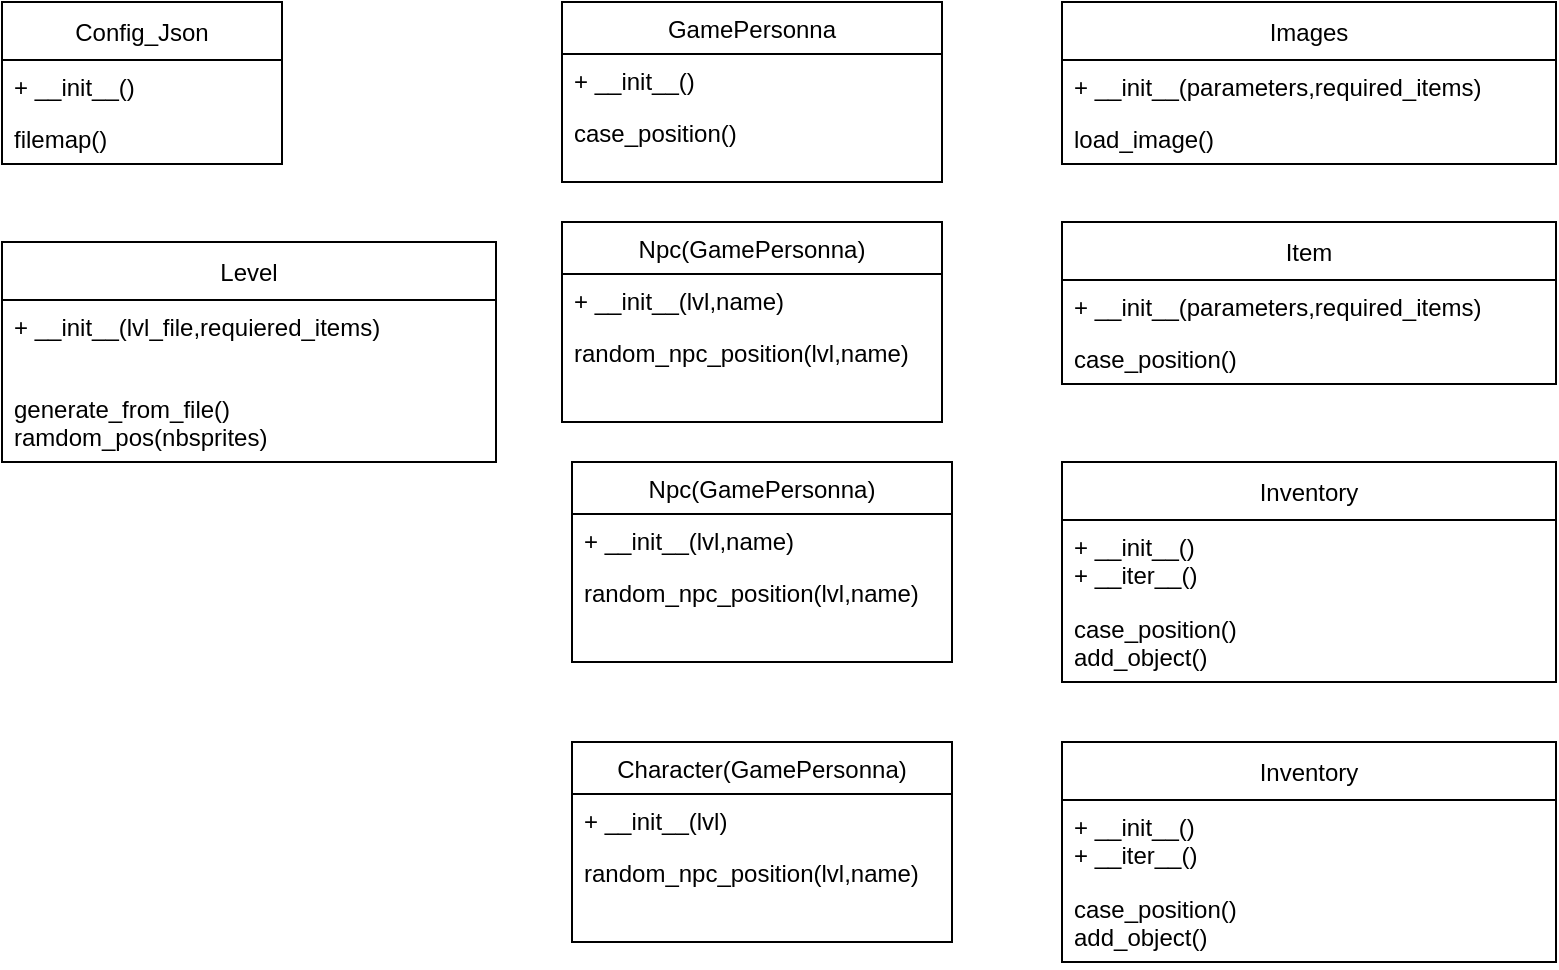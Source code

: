 <mxfile version="12.1.8" type="device" pages="1"><diagram id="zlSpE4YDAvh6eVFRwXmW" name="Page-1"><mxGraphModel dx="1082" dy="546" grid="1" gridSize="10" guides="1" tooltips="1" connect="1" arrows="1" fold="1" page="1" pageScale="1" pageWidth="827" pageHeight="1169" math="0" shadow="0"><root><mxCell id="0"/><mxCell id="1" parent="0"/><mxCell id="Chqqd0vApDXuc1FLXtyL-7" value="Config_Json" style="swimlane;fontStyle=0;childLayout=stackLayout;horizontal=1;startSize=29;fillColor=none;horizontalStack=0;resizeParent=1;resizeParentMax=0;resizeLast=0;collapsible=1;marginBottom=0;" vertex="1" parent="1"><mxGeometry x="20" y="40" width="140" height="81" as="geometry"/></mxCell><mxCell id="Chqqd0vApDXuc1FLXtyL-8" value="+ __init__()" style="text;strokeColor=none;fillColor=none;align=left;verticalAlign=top;spacingLeft=4;spacingRight=4;overflow=hidden;rotatable=0;points=[[0,0.5],[1,0.5]];portConstraint=eastwest;" vertex="1" parent="Chqqd0vApDXuc1FLXtyL-7"><mxGeometry y="29" width="140" height="26" as="geometry"/></mxCell><mxCell id="Chqqd0vApDXuc1FLXtyL-9" value="filemap()" style="text;strokeColor=none;fillColor=none;align=left;verticalAlign=top;spacingLeft=4;spacingRight=4;overflow=hidden;rotatable=0;points=[[0,0.5],[1,0.5]];portConstraint=eastwest;" vertex="1" parent="Chqqd0vApDXuc1FLXtyL-7"><mxGeometry y="55" width="140" height="26" as="geometry"/></mxCell><mxCell id="Chqqd0vApDXuc1FLXtyL-11" value="GamePersonna" style="swimlane;fontStyle=0;childLayout=stackLayout;horizontal=1;startSize=26;fillColor=none;horizontalStack=0;resizeParent=1;resizeParentMax=0;resizeLast=0;collapsible=1;marginBottom=0;" vertex="1" parent="1"><mxGeometry x="300" y="40" width="190" height="90" as="geometry"/></mxCell><mxCell id="Chqqd0vApDXuc1FLXtyL-12" value="+ __init__()" style="text;strokeColor=none;fillColor=none;align=left;verticalAlign=top;spacingLeft=4;spacingRight=4;overflow=hidden;rotatable=0;points=[[0,0.5],[1,0.5]];portConstraint=eastwest;" vertex="1" parent="Chqqd0vApDXuc1FLXtyL-11"><mxGeometry y="26" width="190" height="26" as="geometry"/></mxCell><mxCell id="Chqqd0vApDXuc1FLXtyL-13" value="case_position()&#10;" style="text;strokeColor=none;fillColor=none;align=left;verticalAlign=top;spacingLeft=4;spacingRight=4;overflow=hidden;rotatable=0;points=[[0,0.5],[1,0.5]];portConstraint=eastwest;" vertex="1" parent="Chqqd0vApDXuc1FLXtyL-11"><mxGeometry y="52" width="190" height="38" as="geometry"/></mxCell><mxCell id="Chqqd0vApDXuc1FLXtyL-14" value="Npc(GamePersonna)" style="swimlane;fontStyle=0;childLayout=stackLayout;horizontal=1;startSize=26;fillColor=none;horizontalStack=0;resizeParent=1;resizeParentMax=0;resizeLast=0;collapsible=1;marginBottom=0;" vertex="1" parent="1"><mxGeometry x="300" y="150" width="190" height="100" as="geometry"/></mxCell><mxCell id="Chqqd0vApDXuc1FLXtyL-15" value="+ __init__(lvl,name)" style="text;strokeColor=none;fillColor=none;align=left;verticalAlign=top;spacingLeft=4;spacingRight=4;overflow=hidden;rotatable=0;points=[[0,0.5],[1,0.5]];portConstraint=eastwest;" vertex="1" parent="Chqqd0vApDXuc1FLXtyL-14"><mxGeometry y="26" width="190" height="26" as="geometry"/></mxCell><mxCell id="Chqqd0vApDXuc1FLXtyL-16" value="random_npc_position(lvl,name)&#10;" style="text;strokeColor=none;fillColor=none;align=left;verticalAlign=top;spacingLeft=4;spacingRight=4;overflow=hidden;rotatable=0;points=[[0,0.5],[1,0.5]];portConstraint=eastwest;" vertex="1" parent="Chqqd0vApDXuc1FLXtyL-14"><mxGeometry y="52" width="190" height="48" as="geometry"/></mxCell><mxCell id="Chqqd0vApDXuc1FLXtyL-18" value="Npc(GamePersonna)" style="swimlane;fontStyle=0;childLayout=stackLayout;horizontal=1;startSize=26;fillColor=none;horizontalStack=0;resizeParent=1;resizeParentMax=0;resizeLast=0;collapsible=1;marginBottom=0;" vertex="1" parent="1"><mxGeometry x="305" y="270" width="190" height="100" as="geometry"/></mxCell><mxCell id="Chqqd0vApDXuc1FLXtyL-19" value="+ __init__(lvl,name)" style="text;strokeColor=none;fillColor=none;align=left;verticalAlign=top;spacingLeft=4;spacingRight=4;overflow=hidden;rotatable=0;points=[[0,0.5],[1,0.5]];portConstraint=eastwest;" vertex="1" parent="Chqqd0vApDXuc1FLXtyL-18"><mxGeometry y="26" width="190" height="26" as="geometry"/></mxCell><mxCell id="Chqqd0vApDXuc1FLXtyL-20" value="random_npc_position(lvl,name)&#10;" style="text;strokeColor=none;fillColor=none;align=left;verticalAlign=top;spacingLeft=4;spacingRight=4;overflow=hidden;rotatable=0;points=[[0,0.5],[1,0.5]];portConstraint=eastwest;" vertex="1" parent="Chqqd0vApDXuc1FLXtyL-18"><mxGeometry y="52" width="190" height="48" as="geometry"/></mxCell><mxCell id="Chqqd0vApDXuc1FLXtyL-21" value="Character(GamePersonna)" style="swimlane;fontStyle=0;childLayout=stackLayout;horizontal=1;startSize=26;fillColor=none;horizontalStack=0;resizeParent=1;resizeParentMax=0;resizeLast=0;collapsible=1;marginBottom=0;" vertex="1" parent="1"><mxGeometry x="305" y="410" width="190" height="100" as="geometry"/></mxCell><mxCell id="Chqqd0vApDXuc1FLXtyL-22" value="+ __init__(lvl)" style="text;strokeColor=none;fillColor=none;align=left;verticalAlign=top;spacingLeft=4;spacingRight=4;overflow=hidden;rotatable=0;points=[[0,0.5],[1,0.5]];portConstraint=eastwest;" vertex="1" parent="Chqqd0vApDXuc1FLXtyL-21"><mxGeometry y="26" width="190" height="26" as="geometry"/></mxCell><mxCell id="Chqqd0vApDXuc1FLXtyL-23" value="random_npc_position(lvl,name)&#10;" style="text;strokeColor=none;fillColor=none;align=left;verticalAlign=top;spacingLeft=4;spacingRight=4;overflow=hidden;rotatable=0;points=[[0,0.5],[1,0.5]];portConstraint=eastwest;" vertex="1" parent="Chqqd0vApDXuc1FLXtyL-21"><mxGeometry y="52" width="190" height="48" as="geometry"/></mxCell><mxCell id="Chqqd0vApDXuc1FLXtyL-24" value="Images" style="swimlane;fontStyle=0;childLayout=stackLayout;horizontal=1;startSize=29;fillColor=none;horizontalStack=0;resizeParent=1;resizeParentMax=0;resizeLast=0;collapsible=1;marginBottom=0;" vertex="1" parent="1"><mxGeometry x="550" y="40" width="247" height="81" as="geometry"/></mxCell><mxCell id="Chqqd0vApDXuc1FLXtyL-25" value="+ __init__(parameters,required_items)" style="text;strokeColor=none;fillColor=none;align=left;verticalAlign=top;spacingLeft=4;spacingRight=4;overflow=hidden;rotatable=0;points=[[0,0.5],[1,0.5]];portConstraint=eastwest;" vertex="1" parent="Chqqd0vApDXuc1FLXtyL-24"><mxGeometry y="29" width="247" height="26" as="geometry"/></mxCell><mxCell id="Chqqd0vApDXuc1FLXtyL-26" value="load_image()" style="text;strokeColor=none;fillColor=none;align=left;verticalAlign=top;spacingLeft=4;spacingRight=4;overflow=hidden;rotatable=0;points=[[0,0.5],[1,0.5]];portConstraint=eastwest;" vertex="1" parent="Chqqd0vApDXuc1FLXtyL-24"><mxGeometry y="55" width="247" height="26" as="geometry"/></mxCell><mxCell id="Chqqd0vApDXuc1FLXtyL-28" value="Item" style="swimlane;fontStyle=0;childLayout=stackLayout;horizontal=1;startSize=29;fillColor=none;horizontalStack=0;resizeParent=1;resizeParentMax=0;resizeLast=0;collapsible=1;marginBottom=0;" vertex="1" parent="1"><mxGeometry x="550" y="150" width="247" height="81" as="geometry"/></mxCell><mxCell id="Chqqd0vApDXuc1FLXtyL-29" value="+ __init__(parameters,required_items)" style="text;strokeColor=none;fillColor=none;align=left;verticalAlign=top;spacingLeft=4;spacingRight=4;overflow=hidden;rotatable=0;points=[[0,0.5],[1,0.5]];portConstraint=eastwest;" vertex="1" parent="Chqqd0vApDXuc1FLXtyL-28"><mxGeometry y="29" width="247" height="26" as="geometry"/></mxCell><mxCell id="Chqqd0vApDXuc1FLXtyL-30" value="case_position()&#10;" style="text;strokeColor=none;fillColor=none;align=left;verticalAlign=top;spacingLeft=4;spacingRight=4;overflow=hidden;rotatable=0;points=[[0,0.5],[1,0.5]];portConstraint=eastwest;" vertex="1" parent="Chqqd0vApDXuc1FLXtyL-28"><mxGeometry y="55" width="247" height="26" as="geometry"/></mxCell><mxCell id="Chqqd0vApDXuc1FLXtyL-31" value="Inventory" style="swimlane;fontStyle=0;childLayout=stackLayout;horizontal=1;startSize=29;fillColor=none;horizontalStack=0;resizeParent=1;resizeParentMax=0;resizeLast=0;collapsible=1;marginBottom=0;" vertex="1" parent="1"><mxGeometry x="550" y="270" width="247" height="110" as="geometry"/></mxCell><mxCell id="Chqqd0vApDXuc1FLXtyL-32" value="+ __init__()&#10;+ __iter__()&#10;&#10;&#10;" style="text;strokeColor=none;fillColor=none;align=left;verticalAlign=top;spacingLeft=4;spacingRight=4;overflow=hidden;rotatable=0;points=[[0,0.5],[1,0.5]];portConstraint=eastwest;" vertex="1" parent="Chqqd0vApDXuc1FLXtyL-31"><mxGeometry y="29" width="247" height="41" as="geometry"/></mxCell><mxCell id="Chqqd0vApDXuc1FLXtyL-33" value="case_position()&#10;add_object()&#10;" style="text;strokeColor=none;fillColor=none;align=left;verticalAlign=top;spacingLeft=4;spacingRight=4;overflow=hidden;rotatable=0;points=[[0,0.5],[1,0.5]];portConstraint=eastwest;" vertex="1" parent="Chqqd0vApDXuc1FLXtyL-31"><mxGeometry y="70" width="247" height="40" as="geometry"/></mxCell><mxCell id="Chqqd0vApDXuc1FLXtyL-34" value="Inventory" style="swimlane;fontStyle=0;childLayout=stackLayout;horizontal=1;startSize=29;fillColor=none;horizontalStack=0;resizeParent=1;resizeParentMax=0;resizeLast=0;collapsible=1;marginBottom=0;" vertex="1" parent="1"><mxGeometry x="550" y="410" width="247" height="110" as="geometry"/></mxCell><mxCell id="Chqqd0vApDXuc1FLXtyL-35" value="+ __init__()&#10;+ __iter__()&#10;&#10;&#10;" style="text;strokeColor=none;fillColor=none;align=left;verticalAlign=top;spacingLeft=4;spacingRight=4;overflow=hidden;rotatable=0;points=[[0,0.5],[1,0.5]];portConstraint=eastwest;" vertex="1" parent="Chqqd0vApDXuc1FLXtyL-34"><mxGeometry y="29" width="247" height="41" as="geometry"/></mxCell><mxCell id="Chqqd0vApDXuc1FLXtyL-36" value="case_position()&#10;add_object()&#10;" style="text;strokeColor=none;fillColor=none;align=left;verticalAlign=top;spacingLeft=4;spacingRight=4;overflow=hidden;rotatable=0;points=[[0,0.5],[1,0.5]];portConstraint=eastwest;" vertex="1" parent="Chqqd0vApDXuc1FLXtyL-34"><mxGeometry y="70" width="247" height="40" as="geometry"/></mxCell><mxCell id="Chqqd0vApDXuc1FLXtyL-37" value="Level" style="swimlane;fontStyle=0;childLayout=stackLayout;horizontal=1;startSize=29;fillColor=none;horizontalStack=0;resizeParent=1;resizeParentMax=0;resizeLast=0;collapsible=1;marginBottom=0;" vertex="1" parent="1"><mxGeometry x="20" y="160" width="247" height="110" as="geometry"/></mxCell><mxCell id="Chqqd0vApDXuc1FLXtyL-38" value="+ __init__(lvl_file,requiered_items)" style="text;strokeColor=none;fillColor=none;align=left;verticalAlign=top;spacingLeft=4;spacingRight=4;overflow=hidden;rotatable=0;points=[[0,0.5],[1,0.5]];portConstraint=eastwest;" vertex="1" parent="Chqqd0vApDXuc1FLXtyL-37"><mxGeometry y="29" width="247" height="41" as="geometry"/></mxCell><mxCell id="Chqqd0vApDXuc1FLXtyL-39" value="generate_from_file()&#10;ramdom_pos(nbsprites)&#10;" style="text;strokeColor=none;fillColor=none;align=left;verticalAlign=top;spacingLeft=4;spacingRight=4;overflow=hidden;rotatable=0;points=[[0,0.5],[1,0.5]];portConstraint=eastwest;" vertex="1" parent="Chqqd0vApDXuc1FLXtyL-37"><mxGeometry y="70" width="247" height="40" as="geometry"/></mxCell></root></mxGraphModel></diagram></mxfile>